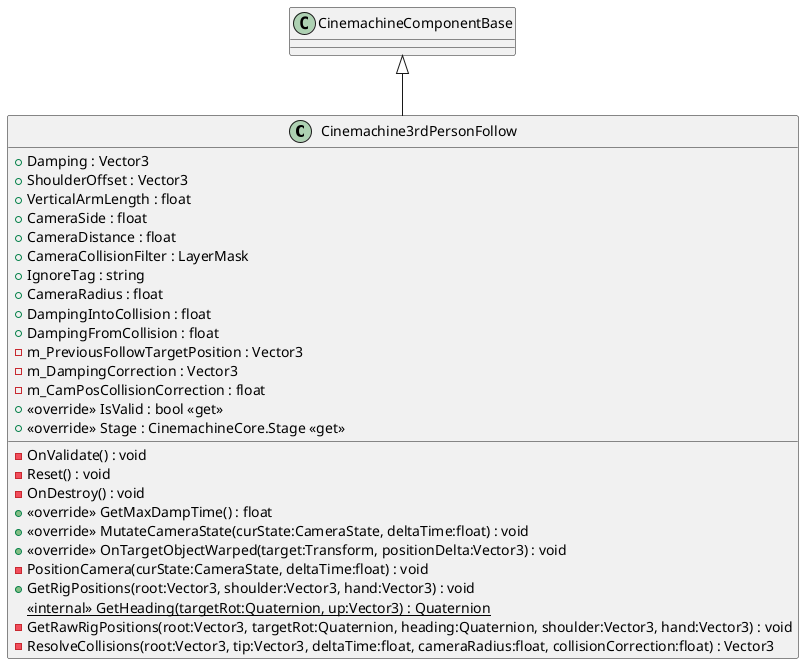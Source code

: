 @startuml
class Cinemachine3rdPersonFollow {
    + Damping : Vector3
    + ShoulderOffset : Vector3
    + VerticalArmLength : float
    + CameraSide : float
    + CameraDistance : float
    + CameraCollisionFilter : LayerMask
    + IgnoreTag : string
    + CameraRadius : float
    + DampingIntoCollision : float
    + DampingFromCollision : float
    - m_PreviousFollowTargetPosition : Vector3
    - m_DampingCorrection : Vector3
    - m_CamPosCollisionCorrection : float
    - OnValidate() : void
    - Reset() : void
    - OnDestroy() : void
    + <<override>> IsValid : bool <<get>>
    + <<override>> Stage : CinemachineCore.Stage <<get>>
    + <<override>> GetMaxDampTime() : float
    + <<override>> MutateCameraState(curState:CameraState, deltaTime:float) : void
    + <<override>> OnTargetObjectWarped(target:Transform, positionDelta:Vector3) : void
    - PositionCamera(curState:CameraState, deltaTime:float) : void
    + GetRigPositions(root:Vector3, shoulder:Vector3, hand:Vector3) : void
    <<internal>> {static} GetHeading(targetRot:Quaternion, up:Vector3) : Quaternion
    - GetRawRigPositions(root:Vector3, targetRot:Quaternion, heading:Quaternion, shoulder:Vector3, hand:Vector3) : void
    - ResolveCollisions(root:Vector3, tip:Vector3, deltaTime:float, cameraRadius:float, collisionCorrection:float) : Vector3
}
CinemachineComponentBase <|-- Cinemachine3rdPersonFollow
@enduml
